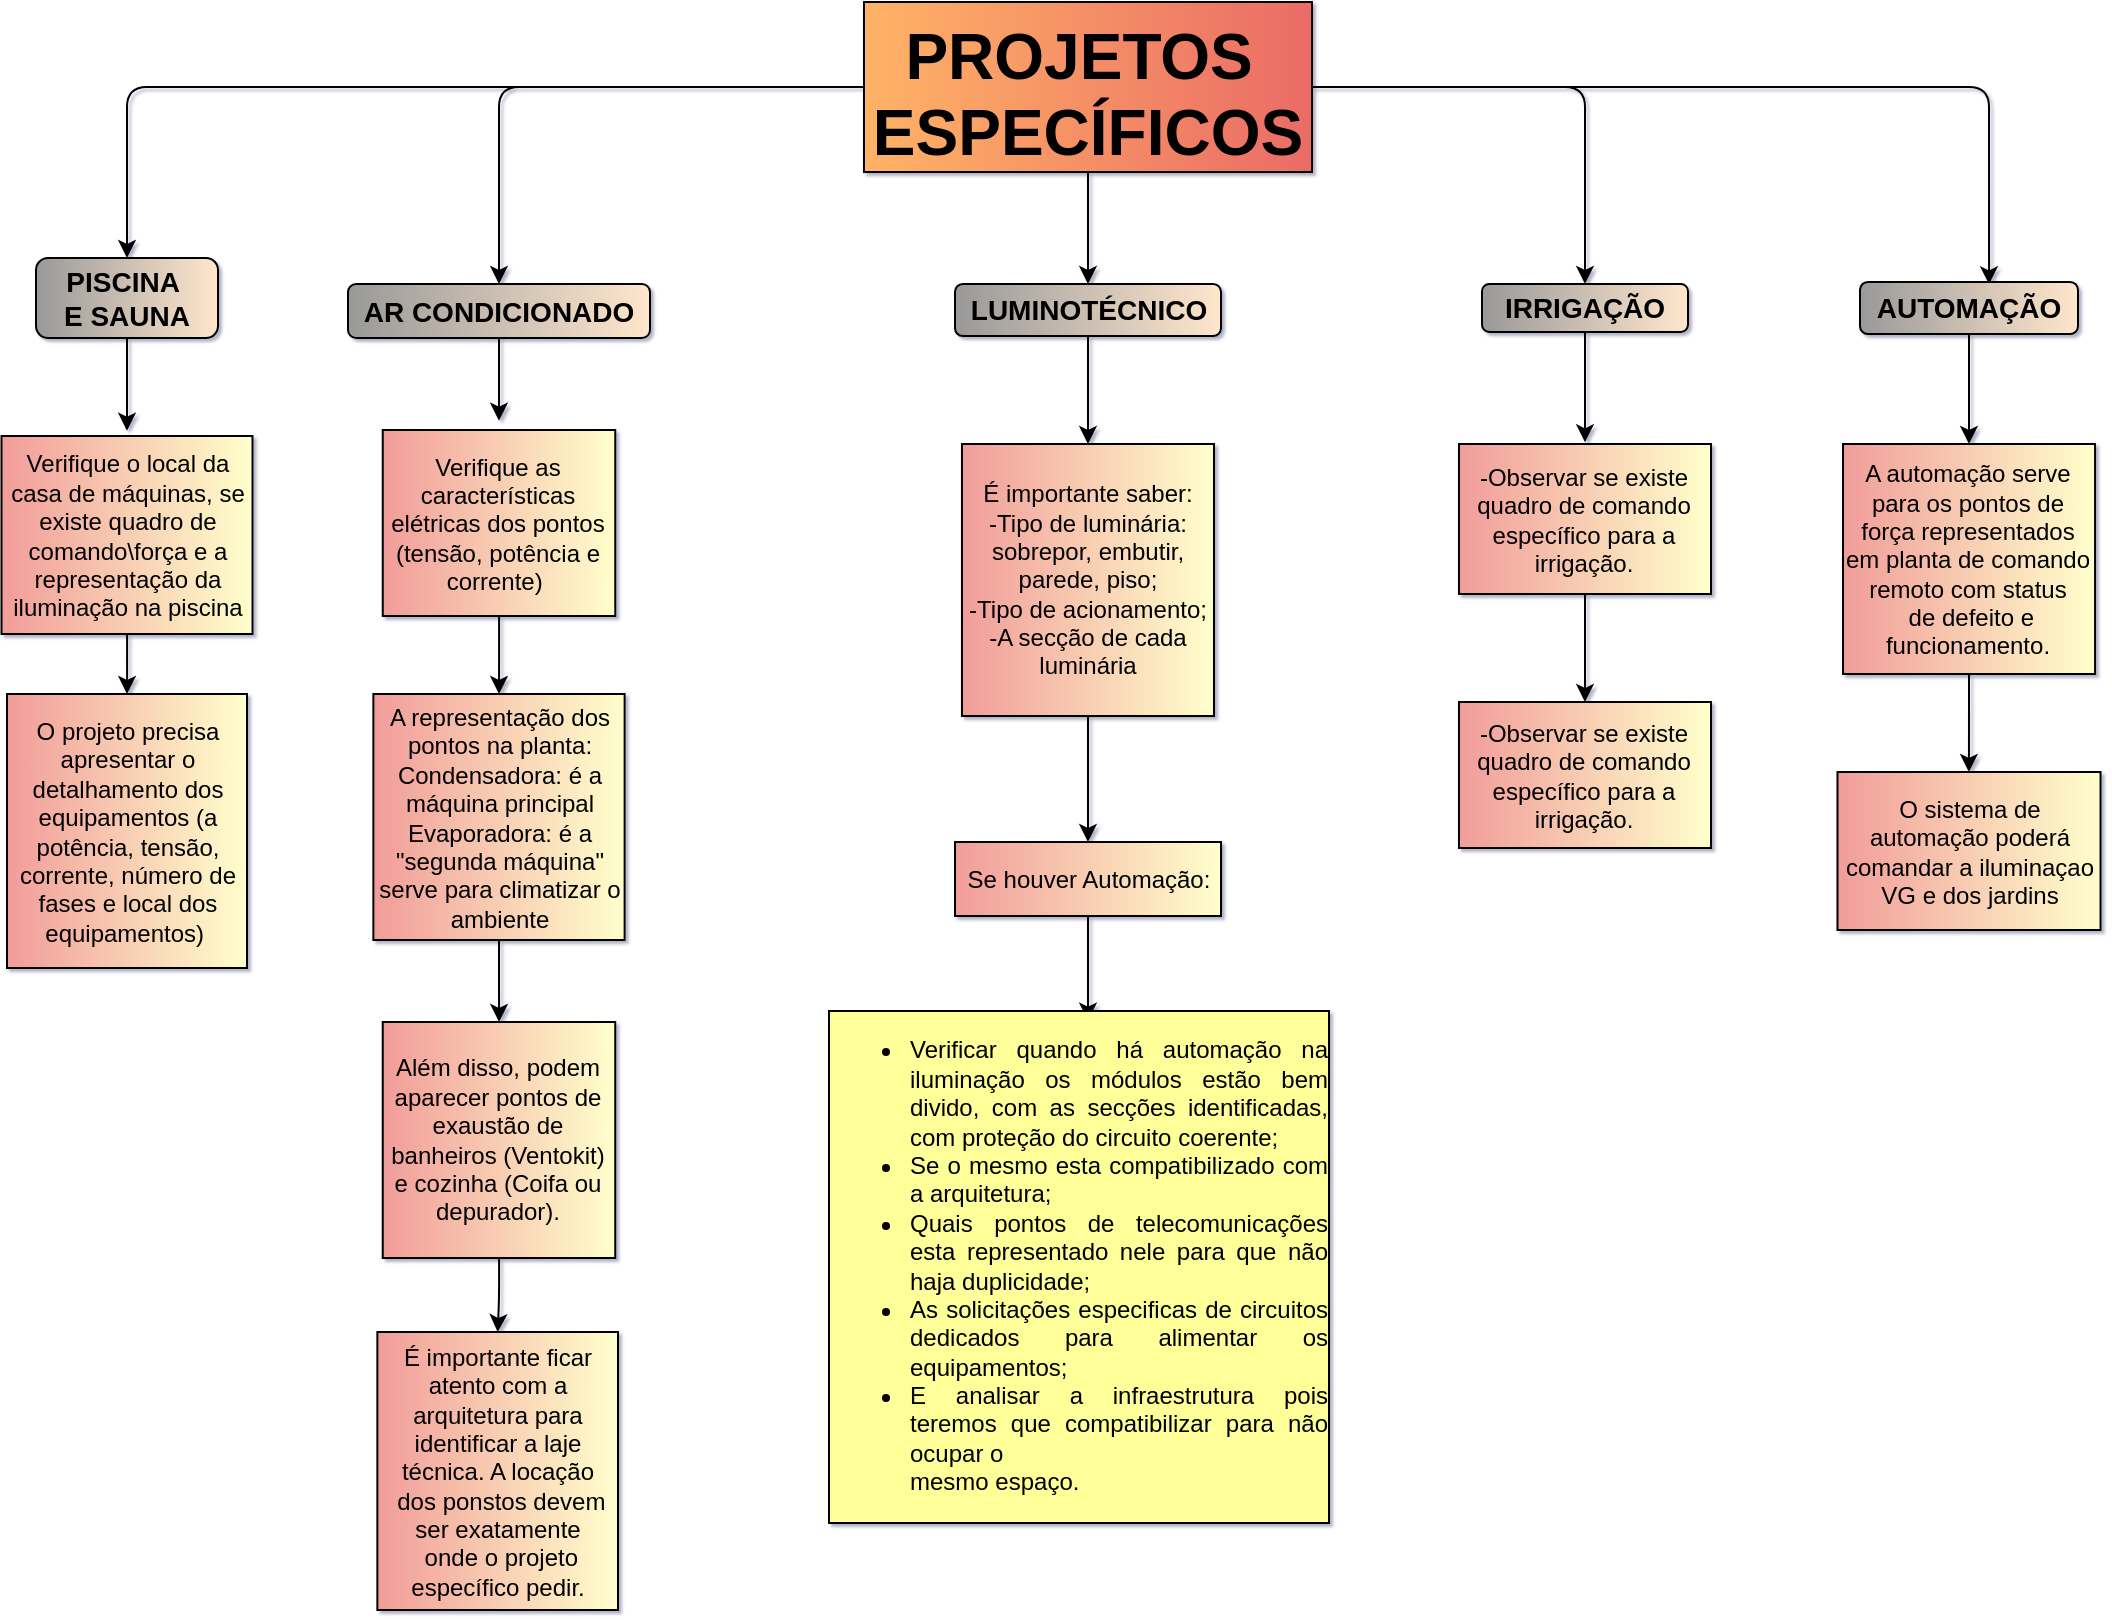 <mxfile version="20.3.6" type="github">
  <diagram id="-lZ1zOXH9Pq2tZIoFV1v" name="Página-1">
    <mxGraphModel dx="1103" dy="598" grid="0" gridSize="10" guides="1" tooltips="1" connect="1" arrows="1" fold="1" page="1" pageScale="1" pageWidth="1100" pageHeight="850" background="#ffffff" math="0" shadow="1">
      <root>
        <mxCell id="0" />
        <mxCell id="1" parent="0" />
        <mxCell id="ROx0PEkvObsoOEXt3j-B-9" style="edgeStyle=orthogonalEdgeStyle;rounded=1;orthogonalLoop=1;jettySize=auto;html=1;entryX=0.5;entryY=0;entryDx=0;entryDy=0;fontSize=32;fontColor=#000000;strokeColor=#000000;" edge="1" parent="1" source="ROx0PEkvObsoOEXt3j-B-1" target="ROx0PEkvObsoOEXt3j-B-2">
          <mxGeometry relative="1" as="geometry" />
        </mxCell>
        <mxCell id="ROx0PEkvObsoOEXt3j-B-10" style="edgeStyle=orthogonalEdgeStyle;rounded=1;orthogonalLoop=1;jettySize=auto;html=1;entryX=0.5;entryY=0;entryDx=0;entryDy=0;strokeColor=#000000;fontSize=32;fontColor=#000000;" edge="1" parent="1" source="ROx0PEkvObsoOEXt3j-B-1" target="ROx0PEkvObsoOEXt3j-B-3">
          <mxGeometry relative="1" as="geometry" />
        </mxCell>
        <mxCell id="ROx0PEkvObsoOEXt3j-B-13" style="edgeStyle=orthogonalEdgeStyle;rounded=1;orthogonalLoop=1;jettySize=auto;html=1;entryX=0.5;entryY=0;entryDx=0;entryDy=0;strokeColor=#000000;fontSize=32;fontColor=#000000;" edge="1" parent="1" source="ROx0PEkvObsoOEXt3j-B-1" target="ROx0PEkvObsoOEXt3j-B-7">
          <mxGeometry relative="1" as="geometry" />
        </mxCell>
        <mxCell id="ROx0PEkvObsoOEXt3j-B-14" style="edgeStyle=orthogonalEdgeStyle;rounded=1;orthogonalLoop=1;jettySize=auto;html=1;entryX=0.592;entryY=0.045;entryDx=0;entryDy=0;entryPerimeter=0;strokeColor=#000000;fontSize=32;fontColor=#000000;" edge="1" parent="1" source="ROx0PEkvObsoOEXt3j-B-1" target="ROx0PEkvObsoOEXt3j-B-8">
          <mxGeometry relative="1" as="geometry" />
        </mxCell>
        <mxCell id="ROx0PEkvObsoOEXt3j-B-36" style="edgeStyle=orthogonalEdgeStyle;rounded=1;orthogonalLoop=1;jettySize=auto;html=1;entryX=0.5;entryY=0;entryDx=0;entryDy=0;strokeColor=#000000;fontSize=12;fontColor=#000000;" edge="1" parent="1" source="ROx0PEkvObsoOEXt3j-B-1" target="ROx0PEkvObsoOEXt3j-B-5">
          <mxGeometry relative="1" as="geometry">
            <Array as="points">
              <mxPoint x="578" y="122" />
              <mxPoint x="578" y="122" />
            </Array>
          </mxGeometry>
        </mxCell>
        <mxCell id="ROx0PEkvObsoOEXt3j-B-1" value="PROJETOS &#xa;ESPECÍFICOS" style="text;strokeColor=#000000;fillColor=#EA6B66;align=center;verticalAlign=middle;spacingLeft=4;spacingRight=4;overflow=hidden;points=[[0,0.5],[1,0.5]];portConstraint=eastwest;rotatable=0;fontColor=#000000;fontStyle=1;fontSize=32;gradientColor=#FFB366;gradientDirection=west;" vertex="1" parent="1">
          <mxGeometry x="466" y="25" width="224" height="85" as="geometry" />
        </mxCell>
        <mxCell id="ROx0PEkvObsoOEXt3j-B-40" style="edgeStyle=orthogonalEdgeStyle;rounded=1;orthogonalLoop=1;jettySize=auto;html=1;strokeColor=#000000;fontSize=12;fontColor=#000000;" edge="1" parent="1" source="ROx0PEkvObsoOEXt3j-B-2">
          <mxGeometry relative="1" as="geometry">
            <mxPoint x="97.5" y="239.339" as="targetPoint" />
          </mxGeometry>
        </mxCell>
        <mxCell id="ROx0PEkvObsoOEXt3j-B-2" value="PISCINA&amp;nbsp;&lt;br&gt;E SAUNA" style="rounded=1;whiteSpace=wrap;html=1;fontSize=14;fontColor=#000000;labelBackgroundColor=none;labelBorderColor=none;fillColor=#999999;strokeColor=#000000;gradientColor=#FFE6CC;gradientDirection=east;fontStyle=1" vertex="1" parent="1">
          <mxGeometry x="52" y="153" width="91" height="40" as="geometry" />
        </mxCell>
        <mxCell id="ROx0PEkvObsoOEXt3j-B-28" style="edgeStyle=orthogonalEdgeStyle;rounded=1;orthogonalLoop=1;jettySize=auto;html=1;strokeColor=#000000;fontSize=12;fontColor=#000000;" edge="1" parent="1" source="ROx0PEkvObsoOEXt3j-B-3">
          <mxGeometry relative="1" as="geometry">
            <mxPoint x="283.5" y="234.339" as="targetPoint" />
          </mxGeometry>
        </mxCell>
        <mxCell id="ROx0PEkvObsoOEXt3j-B-3" value="AR CONDICIONADO" style="rounded=1;whiteSpace=wrap;html=1;fontSize=14;fontColor=#000000;labelBackgroundColor=none;labelBorderColor=none;fillColor=#999999;strokeColor=#000000;gradientColor=#FFE6CC;gradientDirection=east;fontStyle=1" vertex="1" parent="1">
          <mxGeometry x="208" y="166" width="151" height="27" as="geometry" />
        </mxCell>
        <mxCell id="ROx0PEkvObsoOEXt3j-B-38" style="edgeStyle=orthogonalEdgeStyle;rounded=1;orthogonalLoop=1;jettySize=auto;html=1;entryX=0.5;entryY=0;entryDx=0;entryDy=0;strokeColor=#000000;fontSize=12;fontColor=#000000;" edge="1" parent="1" source="ROx0PEkvObsoOEXt3j-B-5" target="ROx0PEkvObsoOEXt3j-B-37">
          <mxGeometry relative="1" as="geometry" />
        </mxCell>
        <mxCell id="ROx0PEkvObsoOEXt3j-B-5" value="LUMINOTÉCNICO" style="rounded=1;whiteSpace=wrap;html=1;fontSize=14;fontColor=#000000;labelBackgroundColor=none;labelBorderColor=none;fillColor=#999999;strokeColor=#000000;gradientColor=#FFE6CC;gradientDirection=east;fontStyle=1" vertex="1" parent="1">
          <mxGeometry x="511.5" y="166" width="133" height="26" as="geometry" />
        </mxCell>
        <mxCell id="ROx0PEkvObsoOEXt3j-B-6" style="edgeStyle=orthogonalEdgeStyle;rounded=0;orthogonalLoop=1;jettySize=auto;html=1;exitX=0.5;exitY=1;exitDx=0;exitDy=0;fontSize=32;fontColor=#000000;" edge="1" parent="1" source="ROx0PEkvObsoOEXt3j-B-2" target="ROx0PEkvObsoOEXt3j-B-2">
          <mxGeometry relative="1" as="geometry" />
        </mxCell>
        <mxCell id="ROx0PEkvObsoOEXt3j-B-50" style="edgeStyle=orthogonalEdgeStyle;rounded=1;orthogonalLoop=1;jettySize=auto;html=1;strokeColor=#000000;fontFamily=Helvetica;fontSize=12;fontColor=#000000;" edge="1" parent="1" source="ROx0PEkvObsoOEXt3j-B-7">
          <mxGeometry relative="1" as="geometry">
            <mxPoint x="826.5" y="245.172" as="targetPoint" />
          </mxGeometry>
        </mxCell>
        <mxCell id="ROx0PEkvObsoOEXt3j-B-7" value="IRRIGAÇÃO" style="rounded=1;whiteSpace=wrap;html=1;fontSize=14;fontColor=#000000;labelBackgroundColor=none;labelBorderColor=none;fillColor=#999999;strokeColor=#000000;gradientColor=#FFE6CC;gradientDirection=east;fontStyle=1" vertex="1" parent="1">
          <mxGeometry x="775" y="166" width="103" height="24" as="geometry" />
        </mxCell>
        <mxCell id="ROx0PEkvObsoOEXt3j-B-56" style="edgeStyle=orthogonalEdgeStyle;rounded=1;orthogonalLoop=1;jettySize=auto;html=1;strokeColor=#000000;fontFamily=Helvetica;fontSize=12;fontColor=#000000;" edge="1" parent="1" source="ROx0PEkvObsoOEXt3j-B-8" target="ROx0PEkvObsoOEXt3j-B-55">
          <mxGeometry relative="1" as="geometry">
            <mxPoint x="1029.5" y="246.839" as="targetPoint" />
          </mxGeometry>
        </mxCell>
        <mxCell id="ROx0PEkvObsoOEXt3j-B-8" value="AUTOMAÇÃO" style="rounded=1;whiteSpace=wrap;html=1;fontSize=14;fontColor=#000000;labelBackgroundColor=none;labelBorderColor=none;fillColor=#999999;strokeColor=#000000;gradientColor=#FFE6CC;gradientDirection=east;fontStyle=1" vertex="1" parent="1">
          <mxGeometry x="964" y="165" width="109" height="26" as="geometry" />
        </mxCell>
        <mxCell id="ROx0PEkvObsoOEXt3j-B-24" value="" style="edgeStyle=orthogonalEdgeStyle;rounded=1;orthogonalLoop=1;jettySize=auto;html=1;strokeColor=#000000;fontSize=12;fontColor=#000000;" edge="1" parent="1" source="ROx0PEkvObsoOEXt3j-B-16" target="ROx0PEkvObsoOEXt3j-B-23">
          <mxGeometry relative="1" as="geometry" />
        </mxCell>
        <mxCell id="ROx0PEkvObsoOEXt3j-B-16" value="Verifique o local da casa de máquinas, se existe quadro de comando\força e a representação da iluminação na piscina" style="rounded=0;whiteSpace=wrap;html=1;labelBackgroundColor=none;labelBorderColor=none;strokeColor=#000000;fontSize=12;fontColor=#000000;fillColor=#FFFFCC;gradientColor=#F19C99;gradientDirection=west;" vertex="1" parent="1">
          <mxGeometry x="34.75" y="242" width="125.5" height="99" as="geometry" />
        </mxCell>
        <mxCell id="ROx0PEkvObsoOEXt3j-B-23" value="O projeto precisa apresentar o detalhamento dos equipamentos (a potência, tensão, corrente, número de fases e local dos equipamentos)&amp;nbsp;" style="rounded=0;whiteSpace=wrap;html=1;labelBackgroundColor=none;labelBorderColor=none;strokeColor=#000000;fontSize=12;fontColor=#000000;fillColor=#FFFFCC;gradientColor=#F19C99;gradientDirection=west;" vertex="1" parent="1">
          <mxGeometry x="37.5" y="371" width="120" height="137" as="geometry" />
        </mxCell>
        <mxCell id="ROx0PEkvObsoOEXt3j-B-30" value="" style="edgeStyle=orthogonalEdgeStyle;rounded=1;orthogonalLoop=1;jettySize=auto;html=1;strokeColor=#000000;fontSize=12;fontColor=#000000;" edge="1" parent="1" source="ROx0PEkvObsoOEXt3j-B-27" target="ROx0PEkvObsoOEXt3j-B-29">
          <mxGeometry relative="1" as="geometry" />
        </mxCell>
        <mxCell id="ROx0PEkvObsoOEXt3j-B-27" value="Verifique as características elétricas dos pontos (tensão, potência e corrente)&amp;nbsp;" style="rounded=0;whiteSpace=wrap;html=1;labelBackgroundColor=none;labelBorderColor=none;strokeColor=#000000;fontSize=12;fontColor=#000000;fillColor=#FFFFCC;gradientColor=#F19C99;gradientDirection=west;" vertex="1" parent="1">
          <mxGeometry x="225.38" y="239" width="116.25" height="93" as="geometry" />
        </mxCell>
        <mxCell id="ROx0PEkvObsoOEXt3j-B-32" value="" style="edgeStyle=orthogonalEdgeStyle;rounded=1;orthogonalLoop=1;jettySize=auto;html=1;strokeColor=#000000;fontSize=12;fontColor=#000000;" edge="1" parent="1" source="ROx0PEkvObsoOEXt3j-B-29" target="ROx0PEkvObsoOEXt3j-B-31">
          <mxGeometry relative="1" as="geometry" />
        </mxCell>
        <mxCell id="ROx0PEkvObsoOEXt3j-B-29" value="A representação dos pontos na planta:&lt;br&gt;Condensadora: é a máquina principal&lt;br&gt;Evaporadora: é a &quot;segunda máquina&quot; serve para climatizar o ambiente" style="rounded=0;whiteSpace=wrap;html=1;labelBackgroundColor=none;labelBorderColor=none;strokeColor=#000000;fontSize=12;fontColor=#000000;fillColor=#FFFFCC;gradientColor=#F19C99;gradientDirection=west;" vertex="1" parent="1">
          <mxGeometry x="220.68" y="371" width="125.63" height="123" as="geometry" />
        </mxCell>
        <mxCell id="ROx0PEkvObsoOEXt3j-B-34" value="" style="edgeStyle=orthogonalEdgeStyle;rounded=1;orthogonalLoop=1;jettySize=auto;html=1;strokeColor=#000000;fontSize=12;fontColor=#000000;" edge="1" parent="1" source="ROx0PEkvObsoOEXt3j-B-31" target="ROx0PEkvObsoOEXt3j-B-33">
          <mxGeometry relative="1" as="geometry" />
        </mxCell>
        <mxCell id="ROx0PEkvObsoOEXt3j-B-31" value="Além disso, podem aparecer pontos de exaustão de banheiros (Ventokit) e cozinha (Coifa ou depurador)." style="rounded=0;whiteSpace=wrap;html=1;labelBackgroundColor=none;labelBorderColor=none;strokeColor=#000000;fontSize=12;fontColor=#000000;fillColor=#FFFFCC;gradientColor=#F19C99;gradientDirection=west;" vertex="1" parent="1">
          <mxGeometry x="225.37" y="535" width="116.25" height="118" as="geometry" />
        </mxCell>
        <mxCell id="ROx0PEkvObsoOEXt3j-B-33" value="É importante ficar atento com a arquitetura para identificar a laje técnica. A locação&lt;br&gt;&amp;nbsp;dos ponstos devem ser exatamente&lt;br&gt;&amp;nbsp;onde o projeto &lt;br&gt;específico pedir." style="rounded=0;whiteSpace=wrap;html=1;labelBackgroundColor=none;labelBorderColor=none;strokeColor=#000000;fontSize=12;fontColor=#000000;fillColor=#FFFFCC;gradientColor=#F19C99;gradientDirection=west;" vertex="1" parent="1">
          <mxGeometry x="222.68" y="690" width="120.32" height="139" as="geometry" />
        </mxCell>
        <mxCell id="ROx0PEkvObsoOEXt3j-B-42" value="" style="edgeStyle=orthogonalEdgeStyle;rounded=1;orthogonalLoop=1;jettySize=auto;html=1;strokeColor=#000000;fontSize=12;fontColor=#000000;" edge="1" parent="1" source="ROx0PEkvObsoOEXt3j-B-37" target="ROx0PEkvObsoOEXt3j-B-41">
          <mxGeometry relative="1" as="geometry" />
        </mxCell>
        <mxCell id="ROx0PEkvObsoOEXt3j-B-37" value="É importante saber:&lt;br&gt;-Tipo de luminária: sobrepor, embutir, parede, piso;&lt;br&gt;-Tipo de acionamento;&lt;br&gt;-A secção de cada luminária" style="rounded=0;whiteSpace=wrap;html=1;labelBackgroundColor=none;labelBorderColor=none;strokeColor=#000000;fontSize=12;fontColor=#000000;fillColor=#FFFFCC;gradientColor=#F19C99;gradientDirection=west;" vertex="1" parent="1">
          <mxGeometry x="514.98" y="246" width="126.03" height="136" as="geometry" />
        </mxCell>
        <mxCell id="ROx0PEkvObsoOEXt3j-B-47" style="edgeStyle=orthogonalEdgeStyle;rounded=1;orthogonalLoop=1;jettySize=auto;html=1;strokeColor=#000000;fontFamily=Helvetica;fontSize=12;fontColor=#000000;" edge="1" parent="1" source="ROx0PEkvObsoOEXt3j-B-41">
          <mxGeometry relative="1" as="geometry">
            <mxPoint x="578.005" y="534.338" as="targetPoint" />
          </mxGeometry>
        </mxCell>
        <mxCell id="ROx0PEkvObsoOEXt3j-B-41" value="Se houver Automação:" style="rounded=0;whiteSpace=wrap;html=1;labelBackgroundColor=none;labelBorderColor=none;strokeColor=#000000;fontSize=12;fontColor=#000000;fillColor=#FFFFCC;gradientColor=#F19C99;gradientDirection=west;" vertex="1" parent="1">
          <mxGeometry x="511.5" y="445" width="133.01" height="37" as="geometry" />
        </mxCell>
        <mxCell id="ROx0PEkvObsoOEXt3j-B-45" value="&lt;ul&gt;&lt;li style=&quot;text-align: justify;&quot;&gt;&lt;font style=&quot;font-size: 12px;&quot;&gt;Verificar quando há automação na iluminação os módulos&amp;nbsp;estão bem divido, com as secções identificadas, com proteção do circuito coerente;&lt;/font&gt;&lt;/li&gt;&lt;li style=&quot;text-align: justify;&quot;&gt;Se o &lt;span style=&quot;text-indent: -0.3in;&quot;&gt;mesmo esta compatibilizado com a arquitetura;&lt;/span&gt;&lt;/li&gt;&lt;li style=&quot;text-align: justify;&quot;&gt;Quais pontos de telecomunicações esta representado nele para que não haja duplicidade;&lt;/li&gt;&lt;li style=&quot;text-align: justify;&quot;&gt;As solicitações especificas de circuitos dedicados para alimentar os equipamentos;&lt;/li&gt;&lt;li&gt;&lt;div style=&quot;text-align: justify;&quot;&gt;E analisar a infraestrutura pois teremos que compatibilizar para não ocupar o&lt;/div&gt;&lt;div style=&quot;text-align: justify;&quot;&gt;mesmo espaço.&lt;/div&gt;&lt;/li&gt;&lt;/ul&gt;" style="text;html=1;strokeColor=none;fillColor=none;align=left;verticalAlign=middle;rounded=0;labelBackgroundColor=#FFFF99;labelBorderColor=#000000;fontSize=12;fontColor=#000000;whiteSpace=wrap;spacingTop=2;spacingLeft=1;spacingBottom=1;spacingRight=0;" vertex="1" parent="1">
          <mxGeometry x="445" y="545" width="254" height="223" as="geometry" />
        </mxCell>
        <mxCell id="ROx0PEkvObsoOEXt3j-B-54" value="" style="edgeStyle=orthogonalEdgeStyle;rounded=1;orthogonalLoop=1;jettySize=auto;html=1;strokeColor=#000000;fontFamily=Helvetica;fontSize=12;fontColor=#000000;" edge="1" parent="1" source="ROx0PEkvObsoOEXt3j-B-49" target="ROx0PEkvObsoOEXt3j-B-53">
          <mxGeometry relative="1" as="geometry" />
        </mxCell>
        <mxCell id="ROx0PEkvObsoOEXt3j-B-49" value="-Observar se existe quadro de comando específico para a irrigação." style="rounded=0;whiteSpace=wrap;html=1;labelBackgroundColor=none;labelBorderColor=none;strokeColor=#000000;fontSize=12;fontColor=#000000;fillColor=#FFFFCC;gradientColor=#F19C99;gradientDirection=west;" vertex="1" parent="1">
          <mxGeometry x="763.48" y="246" width="126.03" height="75" as="geometry" />
        </mxCell>
        <mxCell id="ROx0PEkvObsoOEXt3j-B-53" value="-Observar se existe quadro de comando específico para a irrigação." style="rounded=0;whiteSpace=wrap;html=1;labelBackgroundColor=none;labelBorderColor=none;strokeColor=#000000;fontSize=12;fontColor=#000000;fillColor=#FFFFCC;gradientColor=#F19C99;gradientDirection=west;" vertex="1" parent="1">
          <mxGeometry x="763.48" y="375" width="126.03" height="73" as="geometry" />
        </mxCell>
        <mxCell id="ROx0PEkvObsoOEXt3j-B-58" value="" style="edgeStyle=orthogonalEdgeStyle;rounded=1;orthogonalLoop=1;jettySize=auto;html=1;strokeColor=#000000;fontFamily=Helvetica;fontSize=12;fontColor=#000000;" edge="1" parent="1" source="ROx0PEkvObsoOEXt3j-B-55" target="ROx0PEkvObsoOEXt3j-B-57">
          <mxGeometry relative="1" as="geometry" />
        </mxCell>
        <mxCell id="ROx0PEkvObsoOEXt3j-B-55" value="A automação serve para os pontos de força representados em planta de comando remoto com status&lt;br&gt;&amp;nbsp;de defeito e funcionamento." style="rounded=0;whiteSpace=wrap;html=1;labelBackgroundColor=none;labelBorderColor=none;strokeColor=#000000;fontSize=12;fontColor=#000000;fillColor=#FFFFCC;gradientColor=#F19C99;gradientDirection=west;" vertex="1" parent="1">
          <mxGeometry x="955.49" y="246" width="126.03" height="115" as="geometry" />
        </mxCell>
        <mxCell id="ROx0PEkvObsoOEXt3j-B-57" value="O sistema de automação poderá comandar a iluminaçao VG e dos jardins" style="rounded=0;whiteSpace=wrap;html=1;labelBackgroundColor=none;labelBorderColor=none;strokeColor=#000000;fontSize=12;fontColor=#000000;fillColor=#FFFFCC;gradientColor=#F19C99;gradientDirection=west;" vertex="1" parent="1">
          <mxGeometry x="952.74" y="410" width="131.52" height="79" as="geometry" />
        </mxCell>
      </root>
    </mxGraphModel>
  </diagram>
</mxfile>
